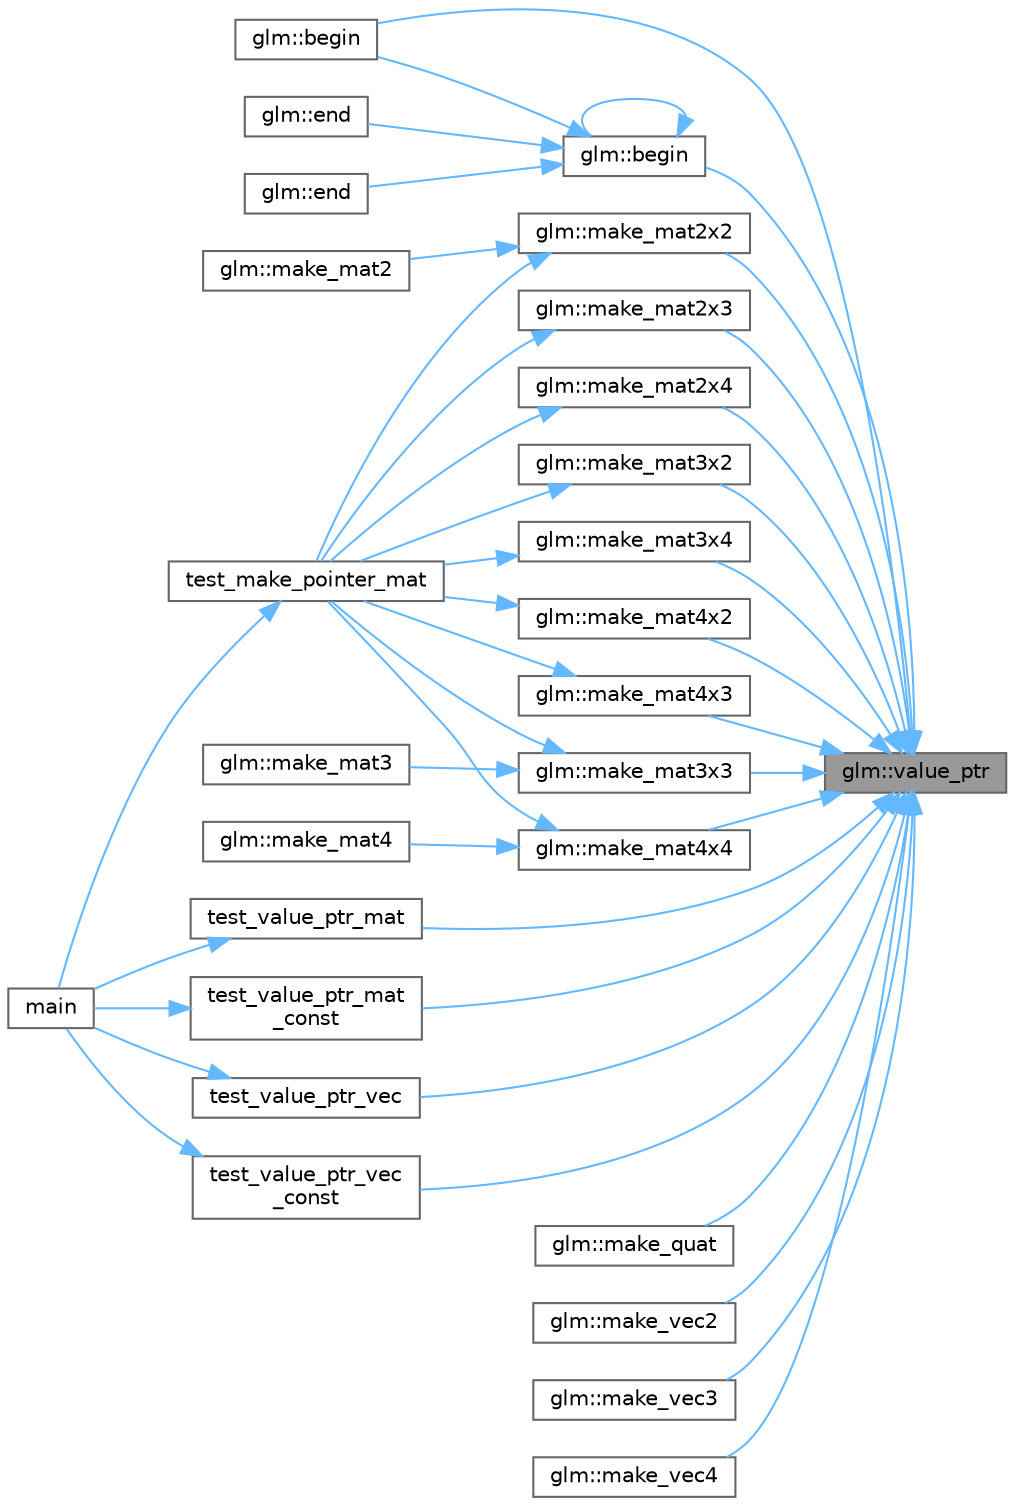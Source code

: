 digraph "glm::value_ptr"
{
 // LATEX_PDF_SIZE
  bgcolor="transparent";
  edge [fontname=Helvetica,fontsize=10,labelfontname=Helvetica,labelfontsize=10];
  node [fontname=Helvetica,fontsize=10,shape=box,height=0.2,width=0.4];
  rankdir="RL";
  Node1 [id="Node000001",label="glm::value_ptr",height=0.2,width=0.4,color="gray40", fillcolor="grey60", style="filled", fontcolor="black",tooltip=" "];
  Node1 -> Node2 [id="edge81_Node000001_Node000002",dir="back",color="steelblue1",style="solid",tooltip=" "];
  Node2 [id="Node000002",label="glm::begin",height=0.2,width=0.4,color="grey40", fillcolor="white", style="filled",URL="$group__gtx__range.html#ga57f570d109630bf44ed558f0dd70611f",tooltip=" "];
  Node1 -> Node3 [id="edge82_Node000001_Node000003",dir="back",color="steelblue1",style="solid",tooltip=" "];
  Node3 [id="Node000003",label="glm::begin",height=0.2,width=0.4,color="grey40", fillcolor="white", style="filled",URL="$group__gtx__range.html#gaa752bdfcbfda8d0593318c4bf8a7dc6e",tooltip=" "];
  Node3 -> Node2 [id="edge83_Node000003_Node000002",dir="back",color="steelblue1",style="solid",tooltip=" "];
  Node3 -> Node3 [id="edge84_Node000003_Node000003",dir="back",color="steelblue1",style="solid",tooltip=" "];
  Node3 -> Node4 [id="edge85_Node000003_Node000004",dir="back",color="steelblue1",style="solid",tooltip=" "];
  Node4 [id="Node000004",label="glm::end",height=0.2,width=0.4,color="grey40", fillcolor="white", style="filled",URL="$group__gtx__range.html#gabee450c810363d36fe4a478f5dbd5c05",tooltip=" "];
  Node3 -> Node5 [id="edge86_Node000003_Node000005",dir="back",color="steelblue1",style="solid",tooltip=" "];
  Node5 [id="Node000005",label="glm::end",height=0.2,width=0.4,color="grey40", fillcolor="white", style="filled",URL="$group__gtx__range.html#ga4f3f6c88014b286c884c7fd76c1a6584",tooltip=" "];
  Node1 -> Node6 [id="edge87_Node000001_Node000006",dir="back",color="steelblue1",style="solid",tooltip=" "];
  Node6 [id="Node000006",label="glm::make_mat2x2",height=0.2,width=0.4,color="grey40", fillcolor="white", style="filled",URL="$group__gtc__type__ptr.html#ga659bc96ace75ace278a170db0cee3bd6",tooltip=" "];
  Node6 -> Node7 [id="edge88_Node000006_Node000007",dir="back",color="steelblue1",style="solid",tooltip=" "];
  Node7 [id="Node000007",label="glm::make_mat2",height=0.2,width=0.4,color="grey40", fillcolor="white", style="filled",URL="$group__gtc__type__ptr.html#gac642b04d8cd9bcd53ceddd316a0ffbd8",tooltip=" "];
  Node6 -> Node8 [id="edge89_Node000006_Node000008",dir="back",color="steelblue1",style="solid",tooltip=" "];
  Node8 [id="Node000008",label="test_make_pointer_mat",height=0.2,width=0.4,color="grey40", fillcolor="white", style="filled",URL="$_classes_2lib_2glm_2test_2gtc_2gtc__type__ptr_8cpp.html#a5a30a708a92aa8d245075f98d9125880",tooltip=" "];
  Node8 -> Node9 [id="edge90_Node000008_Node000009",dir="back",color="steelblue1",style="solid",tooltip=" "];
  Node9 [id="Node000009",label="main",height=0.2,width=0.4,color="grey40", fillcolor="white", style="filled",URL="$_classes_2lib_2glm_2test_2gtc_2gtc__type__ptr_8cpp.html#ae66f6b31b5ad750f1fe042a706a4e3d4",tooltip=" "];
  Node1 -> Node10 [id="edge91_Node000001_Node000010",dir="back",color="steelblue1",style="solid",tooltip=" "];
  Node10 [id="Node000010",label="glm::make_mat2x3",height=0.2,width=0.4,color="grey40", fillcolor="white", style="filled",URL="$group__gtc__type__ptr.html#ga84d4092ab032079fef637d2617c9f779",tooltip=" "];
  Node10 -> Node8 [id="edge92_Node000010_Node000008",dir="back",color="steelblue1",style="solid",tooltip=" "];
  Node1 -> Node11 [id="edge93_Node000001_Node000011",dir="back",color="steelblue1",style="solid",tooltip=" "];
  Node11 [id="Node000011",label="glm::make_mat2x4",height=0.2,width=0.4,color="grey40", fillcolor="white", style="filled",URL="$group__gtc__type__ptr.html#gaa0576558aa039db76325429210896eb4",tooltip=" "];
  Node11 -> Node8 [id="edge94_Node000011_Node000008",dir="back",color="steelblue1",style="solid",tooltip=" "];
  Node1 -> Node12 [id="edge95_Node000001_Node000012",dir="back",color="steelblue1",style="solid",tooltip=" "];
  Node12 [id="Node000012",label="glm::make_mat3x2",height=0.2,width=0.4,color="grey40", fillcolor="white", style="filled",URL="$group__gtc__type__ptr.html#ga4d559bdbf47469aaa43cfb81ba0d2a3e",tooltip=" "];
  Node12 -> Node8 [id="edge96_Node000012_Node000008",dir="back",color="steelblue1",style="solid",tooltip=" "];
  Node1 -> Node13 [id="edge97_Node000001_Node000013",dir="back",color="steelblue1",style="solid",tooltip=" "];
  Node13 [id="Node000013",label="glm::make_mat3x3",height=0.2,width=0.4,color="grey40", fillcolor="white", style="filled",URL="$group__gtc__type__ptr.html#ga2fd92e1875651462eff2439a7304d691",tooltip=" "];
  Node13 -> Node14 [id="edge98_Node000013_Node000014",dir="back",color="steelblue1",style="solid",tooltip=" "];
  Node14 [id="Node000014",label="glm::make_mat3",height=0.2,width=0.4,color="grey40", fillcolor="white", style="filled",URL="$group__gtc__type__ptr.html#gab172a916cbb95dcef6dbe510856e382c",tooltip=" "];
  Node13 -> Node8 [id="edge99_Node000013_Node000008",dir="back",color="steelblue1",style="solid",tooltip=" "];
  Node1 -> Node15 [id="edge100_Node000001_Node000015",dir="back",color="steelblue1",style="solid",tooltip=" "];
  Node15 [id="Node000015",label="glm::make_mat3x4",height=0.2,width=0.4,color="grey40", fillcolor="white", style="filled",URL="$group__gtc__type__ptr.html#ga642496b8298a6be1066affd388a72f98",tooltip=" "];
  Node15 -> Node8 [id="edge101_Node000015_Node000008",dir="back",color="steelblue1",style="solid",tooltip=" "];
  Node1 -> Node16 [id="edge102_Node000001_Node000016",dir="back",color="steelblue1",style="solid",tooltip=" "];
  Node16 [id="Node000016",label="glm::make_mat4x2",height=0.2,width=0.4,color="grey40", fillcolor="white", style="filled",URL="$group__gtc__type__ptr.html#ga4f94cfb0a2ae89460284a9cc2aa90664",tooltip=" "];
  Node16 -> Node8 [id="edge103_Node000016_Node000008",dir="back",color="steelblue1",style="solid",tooltip=" "];
  Node1 -> Node17 [id="edge104_Node000001_Node000017",dir="back",color="steelblue1",style="solid",tooltip=" "];
  Node17 [id="Node000017",label="glm::make_mat4x3",height=0.2,width=0.4,color="grey40", fillcolor="white", style="filled",URL="$group__gtc__type__ptr.html#gacbb460f144b62f4c3ebfc64516714ef1",tooltip=" "];
  Node17 -> Node8 [id="edge105_Node000017_Node000008",dir="back",color="steelblue1",style="solid",tooltip=" "];
  Node1 -> Node18 [id="edge106_Node000001_Node000018",dir="back",color="steelblue1",style="solid",tooltip=" "];
  Node18 [id="Node000018",label="glm::make_mat4x4",height=0.2,width=0.4,color="grey40", fillcolor="white", style="filled",URL="$group__gtc__type__ptr.html#gaafa655903f1212495065475dd8ae0506",tooltip=" "];
  Node18 -> Node19 [id="edge107_Node000018_Node000019",dir="back",color="steelblue1",style="solid",tooltip=" "];
  Node19 [id="Node000019",label="glm::make_mat4",height=0.2,width=0.4,color="grey40", fillcolor="white", style="filled",URL="$group__gtc__type__ptr.html#gace3cf52dd0e092d5a78f09b24e82f97b",tooltip=" "];
  Node18 -> Node8 [id="edge108_Node000018_Node000008",dir="back",color="steelblue1",style="solid",tooltip=" "];
  Node1 -> Node20 [id="edge109_Node000001_Node000020",dir="back",color="steelblue1",style="solid",tooltip=" "];
  Node20 [id="Node000020",label="glm::make_quat",height=0.2,width=0.4,color="grey40", fillcolor="white", style="filled",URL="$group__gtc__type__ptr.html#ga769941d2d8a538b03db65c80fa9c6bdb",tooltip=" "];
  Node1 -> Node21 [id="edge110_Node000001_Node000021",dir="back",color="steelblue1",style="solid",tooltip=" "];
  Node21 [id="Node000021",label="glm::make_vec2",height=0.2,width=0.4,color="grey40", fillcolor="white", style="filled",URL="$group__gtc__type__ptr.html#gae0e9a59717a9f78cdce50812a00c266e",tooltip=" "];
  Node1 -> Node22 [id="edge111_Node000001_Node000022",dir="back",color="steelblue1",style="solid",tooltip=" "];
  Node22 [id="Node000022",label="glm::make_vec3",height=0.2,width=0.4,color="grey40", fillcolor="white", style="filled",URL="$group__gtc__type__ptr.html#ga6886f6e5a9cb24475c7be328bd69ce3b",tooltip=" "];
  Node1 -> Node23 [id="edge112_Node000001_Node000023",dir="back",color="steelblue1",style="solid",tooltip=" "];
  Node23 [id="Node000023",label="glm::make_vec4",height=0.2,width=0.4,color="grey40", fillcolor="white", style="filled",URL="$group__gtc__type__ptr.html#ga7ede7d80acd92c0e77004270c55b7470",tooltip=" "];
  Node1 -> Node24 [id="edge113_Node000001_Node000024",dir="back",color="steelblue1",style="solid",tooltip=" "];
  Node24 [id="Node000024",label="test_value_ptr_mat",height=0.2,width=0.4,color="grey40", fillcolor="white", style="filled",URL="$_classes_2lib_2glm_2test_2gtc_2gtc__type__ptr_8cpp.html#a650f3c8a7772c4ec376e233915a715c0",tooltip=" "];
  Node24 -> Node9 [id="edge114_Node000024_Node000009",dir="back",color="steelblue1",style="solid",tooltip=" "];
  Node1 -> Node25 [id="edge115_Node000001_Node000025",dir="back",color="steelblue1",style="solid",tooltip=" "];
  Node25 [id="Node000025",label="test_value_ptr_mat\l_const",height=0.2,width=0.4,color="grey40", fillcolor="white", style="filled",URL="$_classes_2lib_2glm_2test_2gtc_2gtc__type__ptr_8cpp.html#ad8d3c6526a389196c134ea7ce33dd3da",tooltip=" "];
  Node25 -> Node9 [id="edge116_Node000025_Node000009",dir="back",color="steelblue1",style="solid",tooltip=" "];
  Node1 -> Node26 [id="edge117_Node000001_Node000026",dir="back",color="steelblue1",style="solid",tooltip=" "];
  Node26 [id="Node000026",label="test_value_ptr_vec",height=0.2,width=0.4,color="grey40", fillcolor="white", style="filled",URL="$_classes_2lib_2glm_2test_2gtc_2gtc__type__ptr_8cpp.html#af20ff65f8a7b124d2521baa29c195595",tooltip=" "];
  Node26 -> Node9 [id="edge118_Node000026_Node000009",dir="back",color="steelblue1",style="solid",tooltip=" "];
  Node1 -> Node27 [id="edge119_Node000001_Node000027",dir="back",color="steelblue1",style="solid",tooltip=" "];
  Node27 [id="Node000027",label="test_value_ptr_vec\l_const",height=0.2,width=0.4,color="grey40", fillcolor="white", style="filled",URL="$_classes_2lib_2glm_2test_2gtc_2gtc__type__ptr_8cpp.html#ad479c9c100281e0db0c678d4a319f654",tooltip=" "];
  Node27 -> Node9 [id="edge120_Node000027_Node000009",dir="back",color="steelblue1",style="solid",tooltip=" "];
}
